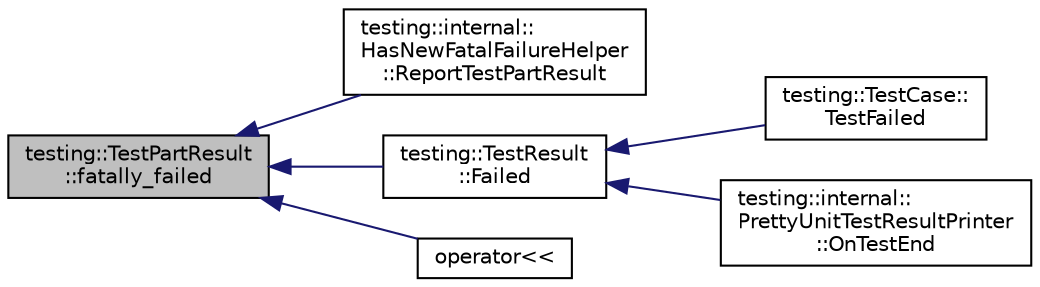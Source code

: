 digraph "testing::TestPartResult::fatally_failed"
{
  edge [fontname="Helvetica",fontsize="10",labelfontname="Helvetica",labelfontsize="10"];
  node [fontname="Helvetica",fontsize="10",shape=record];
  rankdir="LR";
  Node15 [label="testing::TestPartResult\l::fatally_failed",height=0.2,width=0.4,color="black", fillcolor="grey75", style="filled", fontcolor="black"];
  Node15 -> Node16 [dir="back",color="midnightblue",fontsize="10",style="solid",fontname="Helvetica"];
  Node16 [label="testing::internal::\lHasNewFatalFailureHelper\l::ReportTestPartResult",height=0.2,width=0.4,color="black", fillcolor="white", style="filled",URL="$d7/d43/classtesting_1_1internal_1_1_has_new_fatal_failure_helper.html#a2d2e1faa1f3669b82810df97ac678a27"];
  Node15 -> Node17 [dir="back",color="midnightblue",fontsize="10",style="solid",fontname="Helvetica"];
  Node17 [label="testing::TestResult\l::Failed",height=0.2,width=0.4,color="black", fillcolor="white", style="filled",URL="$d1/d69/classtesting_1_1_test_result.html#afacc37e8b43c8574e4101bc61723c769"];
  Node17 -> Node18 [dir="back",color="midnightblue",fontsize="10",style="solid",fontname="Helvetica"];
  Node18 [label="testing::TestCase::\lTestFailed",height=0.2,width=0.4,color="black", fillcolor="white", style="filled",URL="$d0/dfa/classtesting_1_1_test_case.html#a5922884cb8b4819e869146dc315a1ac1"];
  Node17 -> Node19 [dir="back",color="midnightblue",fontsize="10",style="solid",fontname="Helvetica"];
  Node19 [label="testing::internal::\lPrettyUnitTestResultPrinter\l::OnTestEnd",height=0.2,width=0.4,color="black", fillcolor="white", style="filled",URL="$d7/d8b/classtesting_1_1internal_1_1_pretty_unit_test_result_printer.html#a06749ff2b32a16c127374ecd015f13e0"];
  Node15 -> Node20 [dir="back",color="midnightblue",fontsize="10",style="solid",fontname="Helvetica"];
  Node20 [label="operator\<\<",height=0.2,width=0.4,color="black", fillcolor="white", style="filled",URL="$df/d01/gtest__unittest_8cc.html#a5f23eac320bc1c1dcd3cec464e31b5c6"];
}
